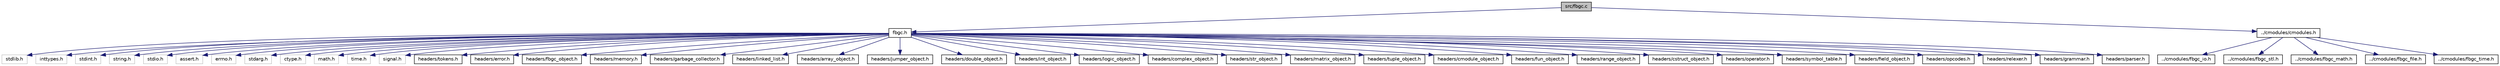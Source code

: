 digraph "src/fbgc.c"
{
  edge [fontname="Helvetica",fontsize="10",labelfontname="Helvetica",labelfontsize="10"];
  node [fontname="Helvetica",fontsize="10",shape=record];
  Node0 [label="src/fbgc.c",height=0.2,width=0.4,color="black", fillcolor="grey75", style="filled", fontcolor="black"];
  Node0 -> Node1 [color="midnightblue",fontsize="10",style="solid",fontname="Helvetica"];
  Node1 [label="fbgc.h",height=0.2,width=0.4,color="black", fillcolor="white", style="filled",URL="$fbgc_8h.html"];
  Node1 -> Node2 [color="midnightblue",fontsize="10",style="solid",fontname="Helvetica"];
  Node2 [label="stdlib.h",height=0.2,width=0.4,color="grey75", fillcolor="white", style="filled"];
  Node1 -> Node3 [color="midnightblue",fontsize="10",style="solid",fontname="Helvetica"];
  Node3 [label="inttypes.h",height=0.2,width=0.4,color="grey75", fillcolor="white", style="filled"];
  Node1 -> Node4 [color="midnightblue",fontsize="10",style="solid",fontname="Helvetica"];
  Node4 [label="stdint.h",height=0.2,width=0.4,color="grey75", fillcolor="white", style="filled"];
  Node1 -> Node5 [color="midnightblue",fontsize="10",style="solid",fontname="Helvetica"];
  Node5 [label="string.h",height=0.2,width=0.4,color="grey75", fillcolor="white", style="filled"];
  Node1 -> Node6 [color="midnightblue",fontsize="10",style="solid",fontname="Helvetica"];
  Node6 [label="stdio.h",height=0.2,width=0.4,color="grey75", fillcolor="white", style="filled"];
  Node1 -> Node7 [color="midnightblue",fontsize="10",style="solid",fontname="Helvetica"];
  Node7 [label="assert.h",height=0.2,width=0.4,color="grey75", fillcolor="white", style="filled"];
  Node1 -> Node8 [color="midnightblue",fontsize="10",style="solid",fontname="Helvetica"];
  Node8 [label="errno.h",height=0.2,width=0.4,color="grey75", fillcolor="white", style="filled"];
  Node1 -> Node9 [color="midnightblue",fontsize="10",style="solid",fontname="Helvetica"];
  Node9 [label="stdarg.h",height=0.2,width=0.4,color="grey75", fillcolor="white", style="filled"];
  Node1 -> Node10 [color="midnightblue",fontsize="10",style="solid",fontname="Helvetica"];
  Node10 [label="ctype.h",height=0.2,width=0.4,color="grey75", fillcolor="white", style="filled"];
  Node1 -> Node11 [color="midnightblue",fontsize="10",style="solid",fontname="Helvetica"];
  Node11 [label="math.h",height=0.2,width=0.4,color="grey75", fillcolor="white", style="filled"];
  Node1 -> Node12 [color="midnightblue",fontsize="10",style="solid",fontname="Helvetica"];
  Node12 [label="time.h",height=0.2,width=0.4,color="grey75", fillcolor="white", style="filled"];
  Node1 -> Node13 [color="midnightblue",fontsize="10",style="solid",fontname="Helvetica"];
  Node13 [label="signal.h",height=0.2,width=0.4,color="grey75", fillcolor="white", style="filled"];
  Node1 -> Node14 [color="midnightblue",fontsize="10",style="solid",fontname="Helvetica"];
  Node14 [label="headers/tokens.h",height=0.2,width=0.4,color="black", fillcolor="white", style="filled",URL="$tokens_8h.html"];
  Node1 -> Node15 [color="midnightblue",fontsize="10",style="solid",fontname="Helvetica"];
  Node15 [label="headers/error.h",height=0.2,width=0.4,color="black", fillcolor="white", style="filled",URL="$error_8h.html"];
  Node1 -> Node16 [color="midnightblue",fontsize="10",style="solid",fontname="Helvetica"];
  Node16 [label="headers/fbgc_object.h",height=0.2,width=0.4,color="black", fillcolor="white", style="filled",URL="$fbgc__object_8h.html"];
  Node1 -> Node17 [color="midnightblue",fontsize="10",style="solid",fontname="Helvetica"];
  Node17 [label="headers/memory.h",height=0.2,width=0.4,color="black", fillcolor="white", style="filled",URL="$memory_8h.html"];
  Node1 -> Node18 [color="midnightblue",fontsize="10",style="solid",fontname="Helvetica"];
  Node18 [label="headers/garbage_collector.h",height=0.2,width=0.4,color="black", fillcolor="white", style="filled",URL="$garbage__collector_8h.html"];
  Node1 -> Node19 [color="midnightblue",fontsize="10",style="solid",fontname="Helvetica"];
  Node19 [label="headers/linked_list.h",height=0.2,width=0.4,color="black", fillcolor="white", style="filled",URL="$linked__list_8h.html"];
  Node1 -> Node20 [color="midnightblue",fontsize="10",style="solid",fontname="Helvetica"];
  Node20 [label="headers/array_object.h",height=0.2,width=0.4,color="black", fillcolor="white", style="filled",URL="$array__object_8h.html"];
  Node1 -> Node21 [color="midnightblue",fontsize="10",style="solid",fontname="Helvetica"];
  Node21 [label="headers/jumper_object.h",height=0.2,width=0.4,color="black", fillcolor="white", style="filled",URL="$jumper__object_8h.html"];
  Node1 -> Node22 [color="midnightblue",fontsize="10",style="solid",fontname="Helvetica"];
  Node22 [label="headers/double_object.h",height=0.2,width=0.4,color="black", fillcolor="white", style="filled",URL="$double__object_8h.html"];
  Node1 -> Node23 [color="midnightblue",fontsize="10",style="solid",fontname="Helvetica"];
  Node23 [label="headers/int_object.h",height=0.2,width=0.4,color="black", fillcolor="white", style="filled",URL="$int__object_8h.html"];
  Node1 -> Node24 [color="midnightblue",fontsize="10",style="solid",fontname="Helvetica"];
  Node24 [label="headers/logic_object.h",height=0.2,width=0.4,color="black", fillcolor="white", style="filled",URL="$logic__object_8h.html"];
  Node1 -> Node25 [color="midnightblue",fontsize="10",style="solid",fontname="Helvetica"];
  Node25 [label="headers/complex_object.h",height=0.2,width=0.4,color="black", fillcolor="white", style="filled",URL="$complex__object_8h.html"];
  Node1 -> Node26 [color="midnightblue",fontsize="10",style="solid",fontname="Helvetica"];
  Node26 [label="headers/str_object.h",height=0.2,width=0.4,color="black", fillcolor="white", style="filled",URL="$str__object_8h.html"];
  Node1 -> Node27 [color="midnightblue",fontsize="10",style="solid",fontname="Helvetica"];
  Node27 [label="headers/matrix_object.h",height=0.2,width=0.4,color="black", fillcolor="white", style="filled",URL="$matrix__object_8h.html"];
  Node1 -> Node28 [color="midnightblue",fontsize="10",style="solid",fontname="Helvetica"];
  Node28 [label="headers/tuple_object.h",height=0.2,width=0.4,color="black", fillcolor="white", style="filled",URL="$tuple__object_8h.html"];
  Node1 -> Node29 [color="midnightblue",fontsize="10",style="solid",fontname="Helvetica"];
  Node29 [label="headers/cmodule_object.h",height=0.2,width=0.4,color="black", fillcolor="white", style="filled",URL="$cmodule__object_8h.html"];
  Node1 -> Node30 [color="midnightblue",fontsize="10",style="solid",fontname="Helvetica"];
  Node30 [label="headers/fun_object.h",height=0.2,width=0.4,color="black", fillcolor="white", style="filled",URL="$fun__object_8h.html"];
  Node1 -> Node31 [color="midnightblue",fontsize="10",style="solid",fontname="Helvetica"];
  Node31 [label="headers/range_object.h",height=0.2,width=0.4,color="black", fillcolor="white", style="filled",URL="$range__object_8h.html"];
  Node1 -> Node32 [color="midnightblue",fontsize="10",style="solid",fontname="Helvetica"];
  Node32 [label="headers/cstruct_object.h",height=0.2,width=0.4,color="black", fillcolor="white", style="filled",URL="$cstruct__object_8h.html"];
  Node1 -> Node33 [color="midnightblue",fontsize="10",style="solid",fontname="Helvetica"];
  Node33 [label="headers/operator.h",height=0.2,width=0.4,color="black", fillcolor="white", style="filled",URL="$operator_8h.html"];
  Node1 -> Node34 [color="midnightblue",fontsize="10",style="solid",fontname="Helvetica"];
  Node34 [label="headers/symbol_table.h",height=0.2,width=0.4,color="black", fillcolor="white", style="filled",URL="$symbol__table_8h.html"];
  Node1 -> Node35 [color="midnightblue",fontsize="10",style="solid",fontname="Helvetica"];
  Node35 [label="headers/field_object.h",height=0.2,width=0.4,color="black", fillcolor="white", style="filled",URL="$field__object_8h.html"];
  Node1 -> Node36 [color="midnightblue",fontsize="10",style="solid",fontname="Helvetica"];
  Node36 [label="headers/opcodes.h",height=0.2,width=0.4,color="black", fillcolor="white", style="filled",URL="$opcodes_8h.html"];
  Node1 -> Node37 [color="midnightblue",fontsize="10",style="solid",fontname="Helvetica"];
  Node37 [label="headers/relexer.h",height=0.2,width=0.4,color="black", fillcolor="white", style="filled",URL="$relexer_8h.html"];
  Node1 -> Node38 [color="midnightblue",fontsize="10",style="solid",fontname="Helvetica"];
  Node38 [label="headers/grammar.h",height=0.2,width=0.4,color="black", fillcolor="white", style="filled",URL="$grammar_8h.html"];
  Node1 -> Node39 [color="midnightblue",fontsize="10",style="solid",fontname="Helvetica"];
  Node39 [label="headers/parser.h",height=0.2,width=0.4,color="black", fillcolor="white", style="filled",URL="$parser_8h.html"];
  Node0 -> Node40 [color="midnightblue",fontsize="10",style="solid",fontname="Helvetica"];
  Node40 [label="../cmodules/cmodules.h",height=0.2,width=0.4,color="black", fillcolor="white", style="filled",URL="$cmodules_8h.html"];
  Node40 -> Node41 [color="midnightblue",fontsize="10",style="solid",fontname="Helvetica"];
  Node41 [label="../cmodules/fbgc_io.h",height=0.2,width=0.4,color="black", fillcolor="white", style="filled",URL="$fbgc__io_8h.html"];
  Node40 -> Node42 [color="midnightblue",fontsize="10",style="solid",fontname="Helvetica"];
  Node42 [label="../cmodules/fbgc_stl.h",height=0.2,width=0.4,color="black", fillcolor="white", style="filled",URL="$fbgc__stl_8h.html"];
  Node40 -> Node43 [color="midnightblue",fontsize="10",style="solid",fontname="Helvetica"];
  Node43 [label="../cmodules/fbgc_math.h",height=0.2,width=0.4,color="black", fillcolor="white", style="filled",URL="$fbgc__math_8h.html"];
  Node40 -> Node44 [color="midnightblue",fontsize="10",style="solid",fontname="Helvetica"];
  Node44 [label="../cmodules/fbgc_file.h",height=0.2,width=0.4,color="black", fillcolor="white", style="filled",URL="$fbgc__file_8h.html"];
  Node40 -> Node45 [color="midnightblue",fontsize="10",style="solid",fontname="Helvetica"];
  Node45 [label="../cmodules/fbgc_time.h",height=0.2,width=0.4,color="black", fillcolor="white", style="filled",URL="$fbgc__time_8h.html"];
}
